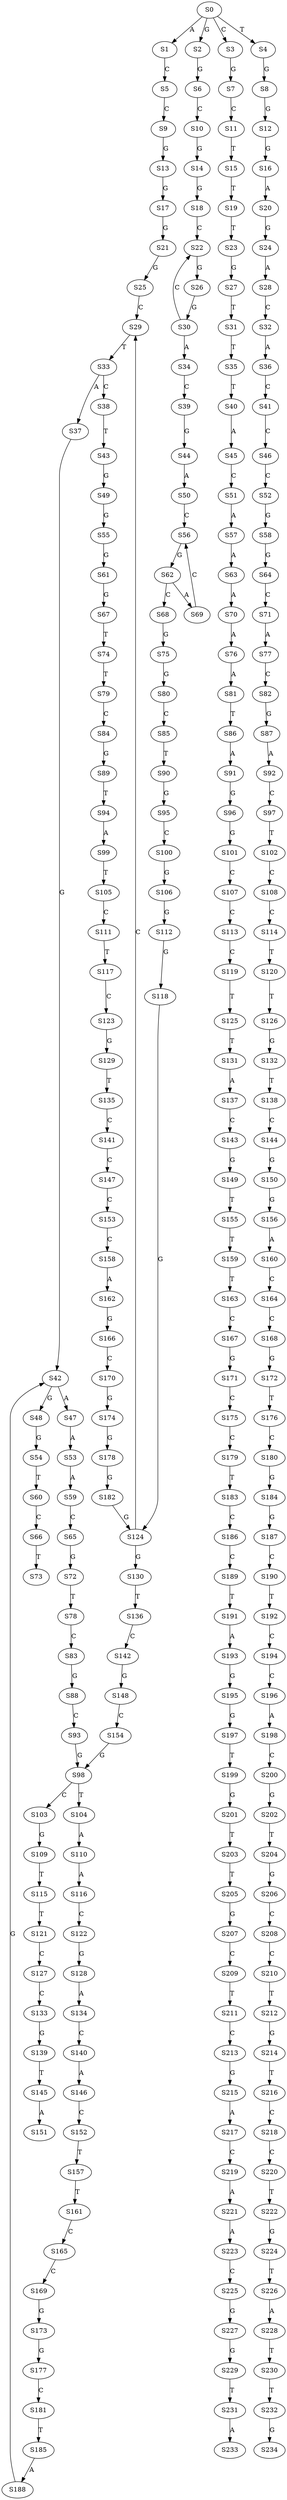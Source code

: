 strict digraph  {
	S0 -> S1 [ label = A ];
	S0 -> S2 [ label = G ];
	S0 -> S3 [ label = C ];
	S0 -> S4 [ label = T ];
	S1 -> S5 [ label = C ];
	S2 -> S6 [ label = G ];
	S3 -> S7 [ label = G ];
	S4 -> S8 [ label = G ];
	S5 -> S9 [ label = C ];
	S6 -> S10 [ label = C ];
	S7 -> S11 [ label = C ];
	S8 -> S12 [ label = G ];
	S9 -> S13 [ label = G ];
	S10 -> S14 [ label = G ];
	S11 -> S15 [ label = T ];
	S12 -> S16 [ label = G ];
	S13 -> S17 [ label = G ];
	S14 -> S18 [ label = G ];
	S15 -> S19 [ label = T ];
	S16 -> S20 [ label = A ];
	S17 -> S21 [ label = G ];
	S18 -> S22 [ label = C ];
	S19 -> S23 [ label = T ];
	S20 -> S24 [ label = G ];
	S21 -> S25 [ label = G ];
	S22 -> S26 [ label = G ];
	S23 -> S27 [ label = G ];
	S24 -> S28 [ label = A ];
	S25 -> S29 [ label = C ];
	S26 -> S30 [ label = G ];
	S27 -> S31 [ label = T ];
	S28 -> S32 [ label = C ];
	S29 -> S33 [ label = T ];
	S30 -> S34 [ label = A ];
	S30 -> S22 [ label = C ];
	S31 -> S35 [ label = T ];
	S32 -> S36 [ label = A ];
	S33 -> S37 [ label = A ];
	S33 -> S38 [ label = C ];
	S34 -> S39 [ label = C ];
	S35 -> S40 [ label = T ];
	S36 -> S41 [ label = C ];
	S37 -> S42 [ label = G ];
	S38 -> S43 [ label = T ];
	S39 -> S44 [ label = G ];
	S40 -> S45 [ label = A ];
	S41 -> S46 [ label = C ];
	S42 -> S47 [ label = A ];
	S42 -> S48 [ label = G ];
	S43 -> S49 [ label = G ];
	S44 -> S50 [ label = A ];
	S45 -> S51 [ label = C ];
	S46 -> S52 [ label = C ];
	S47 -> S53 [ label = A ];
	S48 -> S54 [ label = G ];
	S49 -> S55 [ label = G ];
	S50 -> S56 [ label = C ];
	S51 -> S57 [ label = A ];
	S52 -> S58 [ label = G ];
	S53 -> S59 [ label = A ];
	S54 -> S60 [ label = T ];
	S55 -> S61 [ label = G ];
	S56 -> S62 [ label = G ];
	S57 -> S63 [ label = A ];
	S58 -> S64 [ label = G ];
	S59 -> S65 [ label = C ];
	S60 -> S66 [ label = C ];
	S61 -> S67 [ label = G ];
	S62 -> S68 [ label = C ];
	S62 -> S69 [ label = A ];
	S63 -> S70 [ label = A ];
	S64 -> S71 [ label = C ];
	S65 -> S72 [ label = G ];
	S66 -> S73 [ label = T ];
	S67 -> S74 [ label = T ];
	S68 -> S75 [ label = G ];
	S69 -> S56 [ label = C ];
	S70 -> S76 [ label = A ];
	S71 -> S77 [ label = A ];
	S72 -> S78 [ label = T ];
	S74 -> S79 [ label = T ];
	S75 -> S80 [ label = G ];
	S76 -> S81 [ label = A ];
	S77 -> S82 [ label = C ];
	S78 -> S83 [ label = C ];
	S79 -> S84 [ label = C ];
	S80 -> S85 [ label = C ];
	S81 -> S86 [ label = T ];
	S82 -> S87 [ label = G ];
	S83 -> S88 [ label = G ];
	S84 -> S89 [ label = G ];
	S85 -> S90 [ label = T ];
	S86 -> S91 [ label = A ];
	S87 -> S92 [ label = A ];
	S88 -> S93 [ label = C ];
	S89 -> S94 [ label = T ];
	S90 -> S95 [ label = G ];
	S91 -> S96 [ label = G ];
	S92 -> S97 [ label = C ];
	S93 -> S98 [ label = G ];
	S94 -> S99 [ label = A ];
	S95 -> S100 [ label = C ];
	S96 -> S101 [ label = G ];
	S97 -> S102 [ label = T ];
	S98 -> S103 [ label = C ];
	S98 -> S104 [ label = T ];
	S99 -> S105 [ label = T ];
	S100 -> S106 [ label = G ];
	S101 -> S107 [ label = C ];
	S102 -> S108 [ label = C ];
	S103 -> S109 [ label = G ];
	S104 -> S110 [ label = A ];
	S105 -> S111 [ label = C ];
	S106 -> S112 [ label = G ];
	S107 -> S113 [ label = C ];
	S108 -> S114 [ label = C ];
	S109 -> S115 [ label = T ];
	S110 -> S116 [ label = A ];
	S111 -> S117 [ label = T ];
	S112 -> S118 [ label = G ];
	S113 -> S119 [ label = C ];
	S114 -> S120 [ label = T ];
	S115 -> S121 [ label = T ];
	S116 -> S122 [ label = C ];
	S117 -> S123 [ label = C ];
	S118 -> S124 [ label = G ];
	S119 -> S125 [ label = T ];
	S120 -> S126 [ label = T ];
	S121 -> S127 [ label = C ];
	S122 -> S128 [ label = G ];
	S123 -> S129 [ label = G ];
	S124 -> S29 [ label = C ];
	S124 -> S130 [ label = G ];
	S125 -> S131 [ label = T ];
	S126 -> S132 [ label = G ];
	S127 -> S133 [ label = C ];
	S128 -> S134 [ label = A ];
	S129 -> S135 [ label = T ];
	S130 -> S136 [ label = T ];
	S131 -> S137 [ label = A ];
	S132 -> S138 [ label = T ];
	S133 -> S139 [ label = G ];
	S134 -> S140 [ label = C ];
	S135 -> S141 [ label = C ];
	S136 -> S142 [ label = C ];
	S137 -> S143 [ label = C ];
	S138 -> S144 [ label = C ];
	S139 -> S145 [ label = T ];
	S140 -> S146 [ label = A ];
	S141 -> S147 [ label = C ];
	S142 -> S148 [ label = G ];
	S143 -> S149 [ label = G ];
	S144 -> S150 [ label = G ];
	S145 -> S151 [ label = A ];
	S146 -> S152 [ label = C ];
	S147 -> S153 [ label = C ];
	S148 -> S154 [ label = C ];
	S149 -> S155 [ label = T ];
	S150 -> S156 [ label = G ];
	S152 -> S157 [ label = T ];
	S153 -> S158 [ label = C ];
	S154 -> S98 [ label = G ];
	S155 -> S159 [ label = T ];
	S156 -> S160 [ label = A ];
	S157 -> S161 [ label = T ];
	S158 -> S162 [ label = A ];
	S159 -> S163 [ label = T ];
	S160 -> S164 [ label = C ];
	S161 -> S165 [ label = C ];
	S162 -> S166 [ label = G ];
	S163 -> S167 [ label = C ];
	S164 -> S168 [ label = C ];
	S165 -> S169 [ label = C ];
	S166 -> S170 [ label = C ];
	S167 -> S171 [ label = G ];
	S168 -> S172 [ label = G ];
	S169 -> S173 [ label = G ];
	S170 -> S174 [ label = G ];
	S171 -> S175 [ label = C ];
	S172 -> S176 [ label = T ];
	S173 -> S177 [ label = G ];
	S174 -> S178 [ label = G ];
	S175 -> S179 [ label = C ];
	S176 -> S180 [ label = C ];
	S177 -> S181 [ label = C ];
	S178 -> S182 [ label = G ];
	S179 -> S183 [ label = T ];
	S180 -> S184 [ label = G ];
	S181 -> S185 [ label = T ];
	S182 -> S124 [ label = G ];
	S183 -> S186 [ label = C ];
	S184 -> S187 [ label = G ];
	S185 -> S188 [ label = A ];
	S186 -> S189 [ label = C ];
	S187 -> S190 [ label = C ];
	S188 -> S42 [ label = G ];
	S189 -> S191 [ label = T ];
	S190 -> S192 [ label = T ];
	S191 -> S193 [ label = A ];
	S192 -> S194 [ label = C ];
	S193 -> S195 [ label = G ];
	S194 -> S196 [ label = C ];
	S195 -> S197 [ label = G ];
	S196 -> S198 [ label = A ];
	S197 -> S199 [ label = T ];
	S198 -> S200 [ label = C ];
	S199 -> S201 [ label = G ];
	S200 -> S202 [ label = G ];
	S201 -> S203 [ label = T ];
	S202 -> S204 [ label = T ];
	S203 -> S205 [ label = T ];
	S204 -> S206 [ label = G ];
	S205 -> S207 [ label = G ];
	S206 -> S208 [ label = C ];
	S207 -> S209 [ label = C ];
	S208 -> S210 [ label = C ];
	S209 -> S211 [ label = T ];
	S210 -> S212 [ label = T ];
	S211 -> S213 [ label = C ];
	S212 -> S214 [ label = G ];
	S213 -> S215 [ label = G ];
	S214 -> S216 [ label = T ];
	S215 -> S217 [ label = A ];
	S216 -> S218 [ label = C ];
	S217 -> S219 [ label = C ];
	S218 -> S220 [ label = C ];
	S219 -> S221 [ label = A ];
	S220 -> S222 [ label = T ];
	S221 -> S223 [ label = A ];
	S222 -> S224 [ label = G ];
	S223 -> S225 [ label = C ];
	S224 -> S226 [ label = T ];
	S225 -> S227 [ label = G ];
	S226 -> S228 [ label = A ];
	S227 -> S229 [ label = G ];
	S228 -> S230 [ label = T ];
	S229 -> S231 [ label = T ];
	S230 -> S232 [ label = T ];
	S231 -> S233 [ label = A ];
	S232 -> S234 [ label = G ];
}
